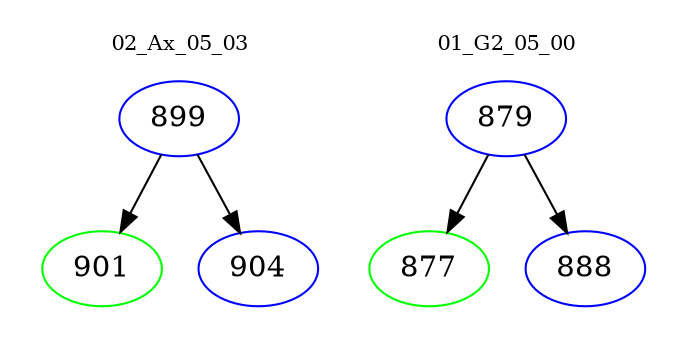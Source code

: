 digraph{
subgraph cluster_0 {
color = white
label = "02_Ax_05_03";
fontsize=10;
T0_899 [label="899", color="blue"]
T0_899 -> T0_901 [color="black"]
T0_901 [label="901", color="green"]
T0_899 -> T0_904 [color="black"]
T0_904 [label="904", color="blue"]
}
subgraph cluster_1 {
color = white
label = "01_G2_05_00";
fontsize=10;
T1_879 [label="879", color="blue"]
T1_879 -> T1_877 [color="black"]
T1_877 [label="877", color="green"]
T1_879 -> T1_888 [color="black"]
T1_888 [label="888", color="blue"]
}
}
